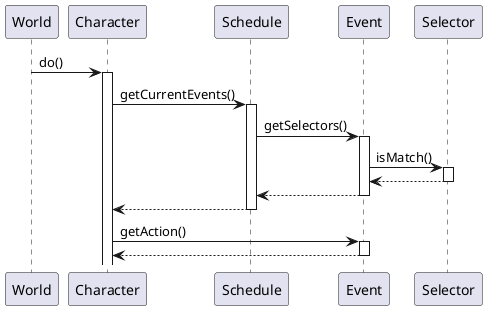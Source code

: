@startuml

autoactivate on

World -> Character : do()
    Character -> Schedule: getCurrentEvents()
        Schedule -> Event: getSelectors()
            Event -> Selector: isMatch()
            return
        return
    return 
    Character -> Event: getAction()
return


@enduml